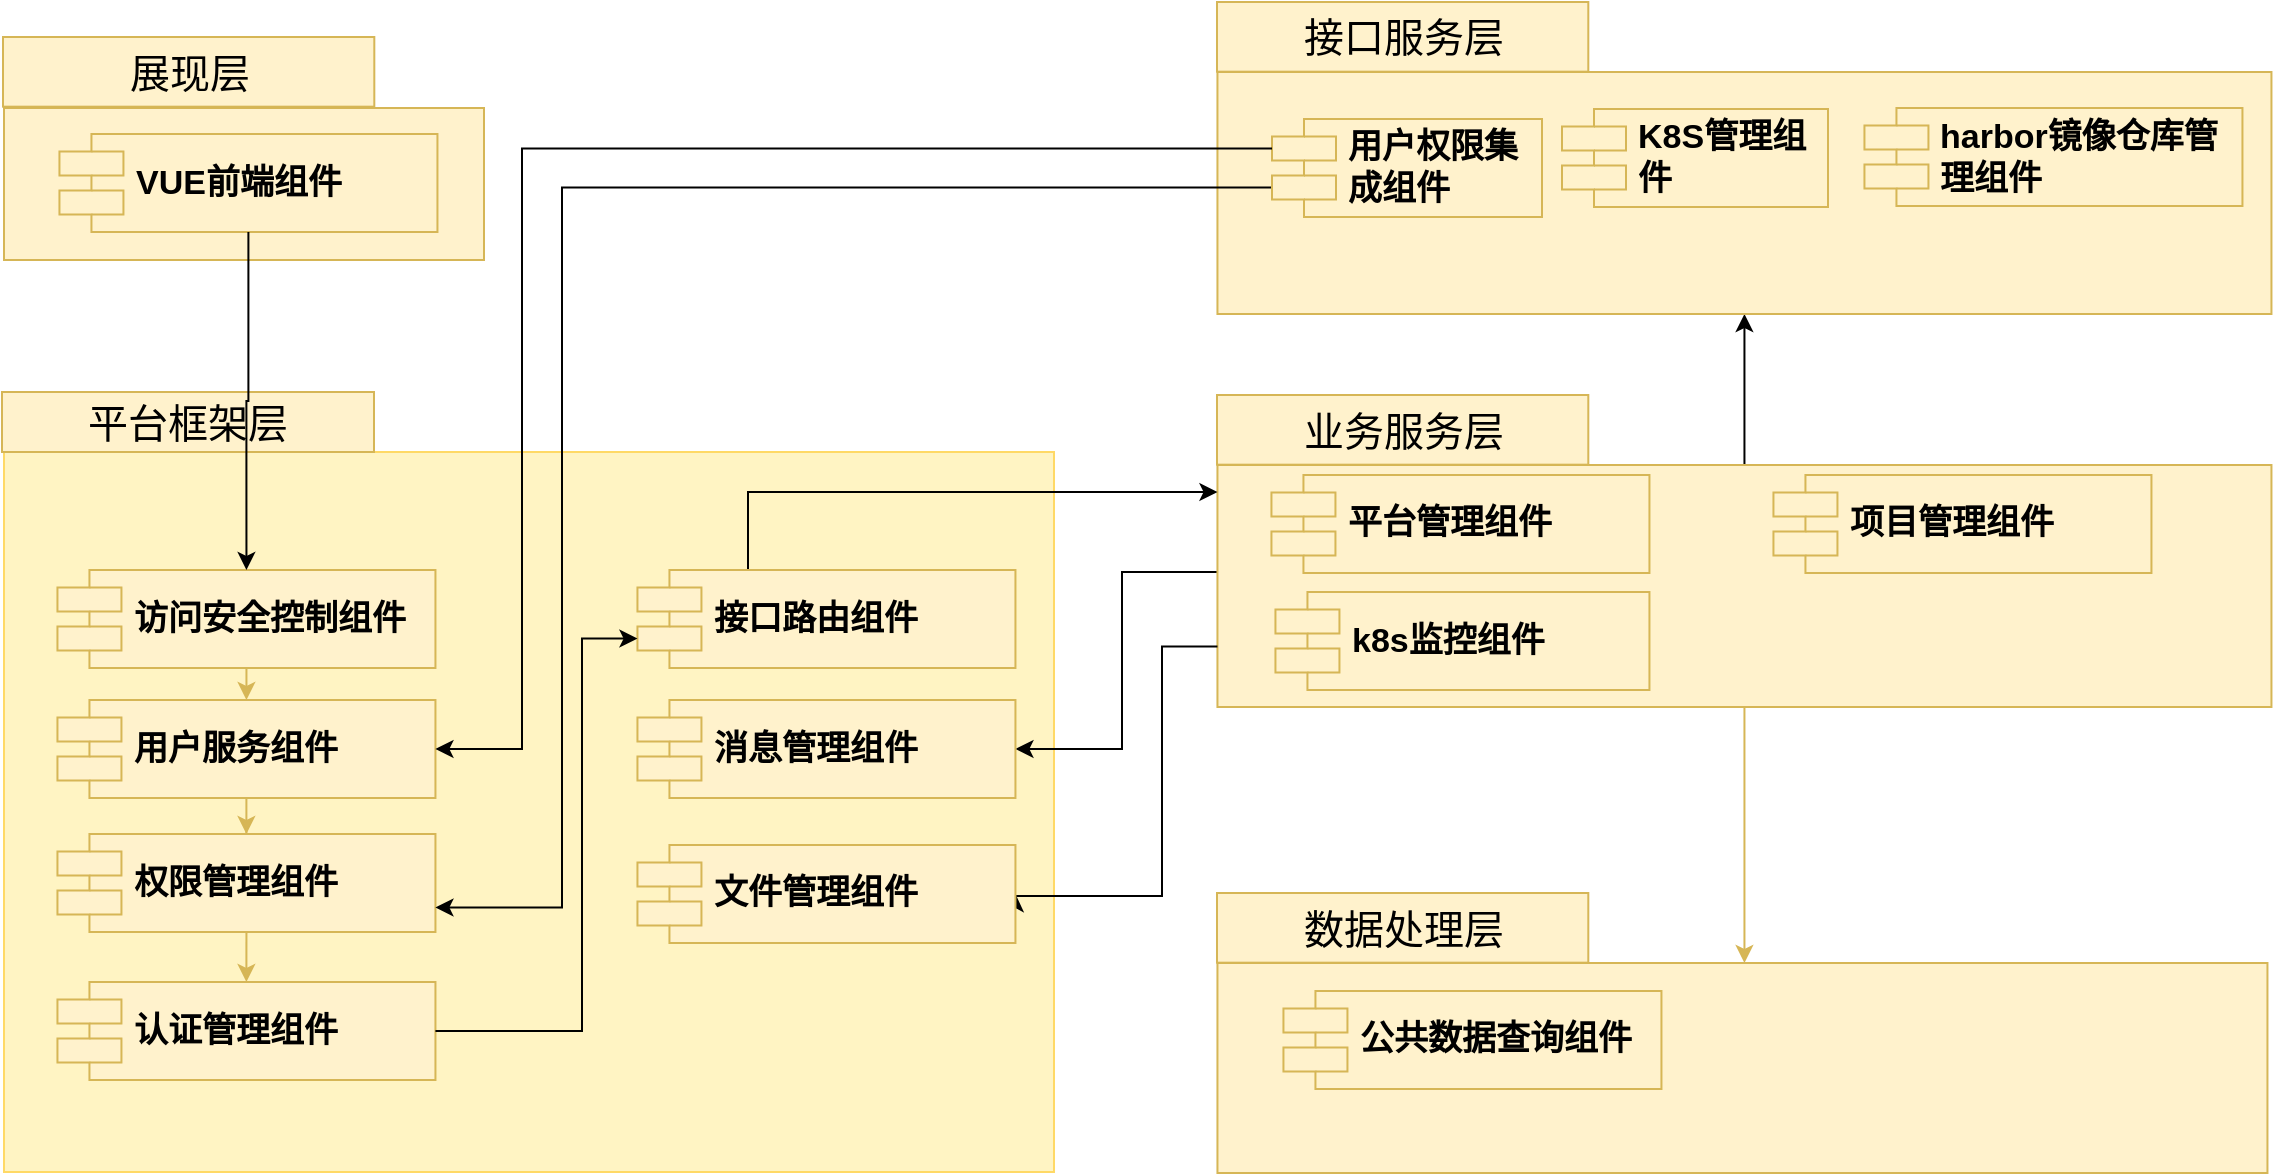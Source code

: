<mxfile version="10.8.4" type="github"><diagram id="-wTjD4oe3FD228scpWiL" name="Page-1"><mxGraphModel dx="1297" dy="738" grid="0" gridSize="10" guides="1" tooltips="1" connect="1" arrows="1" fold="1" page="0" pageScale="1" pageWidth="827" pageHeight="1169" math="0" shadow="0"><root><mxCell id="0"/><mxCell id="1" parent="0"/><mxCell id="82XkoM7QolRVMnI5QPGI-32" value="" style="rounded=0;whiteSpace=wrap;html=1;fillColor=#fff2cc;strokeColor=#d6b656;" vertex="1" parent="1"><mxGeometry x="121" y="388" width="240" height="76" as="geometry"/></mxCell><mxCell id="82XkoM7QolRVMnI5QPGI-33" value="展现层" style="rounded=0;whiteSpace=wrap;html=1;fontSize=20;fillColor=#fff2cc;strokeColor=#d6b656;" vertex="1" parent="1"><mxGeometry x="120.5" y="352.5" width="185.654" height="34.834" as="geometry"/></mxCell><mxCell id="82XkoM7QolRVMnI5QPGI-34" value="VUE前端组件" style="shape=component;align=left;spacingLeft=36;whiteSpace=wrap;html=1;fontSize=17;fontStyle=1;fillColor=#fff2cc;strokeColor=#d6b656;" vertex="1" parent="1"><mxGeometry x="148.726" y="401" width="189" height="49" as="geometry"/></mxCell><mxCell id="82XkoM7QolRVMnI5QPGI-35" value="" style="rounded=0;whiteSpace=wrap;html=1;strokeColor=#FFD966;fillColor=#FFF4C3;" vertex="1" parent="1"><mxGeometry x="121" y="560" width="525" height="360" as="geometry"/></mxCell><mxCell id="82XkoM7QolRVMnI5QPGI-36" value="平台框架层" style="rounded=0;whiteSpace=wrap;html=1;fontSize=20;fillColor=#fff2cc;strokeColor=#d6b656;" vertex="1" parent="1"><mxGeometry x="120" y="530" width="186" height="30" as="geometry"/></mxCell><mxCell id="82XkoM7QolRVMnI5QPGI-37" value="访问安全控制组件" style="shape=component;align=left;spacingLeft=36;whiteSpace=wrap;html=1;fontSize=17;fontStyle=1;fillColor=#fff2cc;strokeColor=#d6b656;" vertex="1" parent="1"><mxGeometry x="147.726" y="619" width="189" height="49" as="geometry"/></mxCell><mxCell id="82XkoM7QolRVMnI5QPGI-39" value="" style="edgeStyle=orthogonalEdgeStyle;rounded=0;html=1;jettySize=auto;orthogonalLoop=1;fontSize=20;entryX=1;entryY=0.5;" edge="1" parent="1" source="82XkoM7QolRVMnI5QPGI-41" target="82XkoM7QolRVMnI5QPGI-58"><mxGeometry relative="1" as="geometry"><mxPoint x="726.726" y="627.5" as="sourcePoint"/><mxPoint x="727.726" y="1101" as="targetPoint"/><Array as="points"><mxPoint x="680" y="620"/><mxPoint x="680" y="708"/></Array></mxGeometry></mxCell><mxCell id="82XkoM7QolRVMnI5QPGI-40" value="" style="edgeStyle=orthogonalEdgeStyle;rounded=0;html=1;jettySize=auto;orthogonalLoop=1;fontSize=20;fillColor=#fff2cc;strokeColor=#d6b656;" edge="1" parent="1" source="82XkoM7QolRVMnI5QPGI-41" target="82XkoM7QolRVMnI5QPGI-44"><mxGeometry relative="1" as="geometry"><Array as="points"><mxPoint x="990.726" y="678"/><mxPoint x="990.726" y="678"/></Array></mxGeometry></mxCell><mxCell id="82XkoM7QolRVMnI5QPGI-88" style="edgeStyle=orthogonalEdgeStyle;rounded=0;orthogonalLoop=1;jettySize=auto;html=1;exitX=0.5;exitY=0;exitDx=0;exitDy=0;entryX=0.5;entryY=1;entryDx=0;entryDy=0;strokeColor=#000000;" edge="1" parent="1" source="82XkoM7QolRVMnI5QPGI-41" target="82XkoM7QolRVMnI5QPGI-69"><mxGeometry relative="1" as="geometry"/></mxCell><mxCell id="82XkoM7QolRVMnI5QPGI-41" value="" style="rounded=0;whiteSpace=wrap;html=1;fillColor=#fff2cc;strokeColor=#d6b656;" vertex="1" parent="1"><mxGeometry x="727.726" y="566.5" width="527" height="121" as="geometry"/></mxCell><mxCell id="82XkoM7QolRVMnI5QPGI-42" value="业务服务层" style="rounded=0;whiteSpace=wrap;html=1;fontSize=20;fillColor=#fff2cc;strokeColor=#d6b656;" vertex="1" parent="1"><mxGeometry x="727.5" y="531.5" width="185.654" height="34.834" as="geometry"/></mxCell><mxCell id="82XkoM7QolRVMnI5QPGI-43" value="平台管理组件" style="shape=component;align=left;spacingLeft=36;whiteSpace=wrap;html=1;fontSize=17;fontStyle=1;fillColor=#fff2cc;strokeColor=#d6b656;" vertex="1" parent="1"><mxGeometry x="754.726" y="571.5" width="189" height="49" as="geometry"/></mxCell><mxCell id="82XkoM7QolRVMnI5QPGI-44" value="" style="rounded=0;whiteSpace=wrap;html=1;fillColor=#fff2cc;strokeColor=#d6b656;" vertex="1" parent="1"><mxGeometry x="727.726" y="815.5" width="525" height="105" as="geometry"/></mxCell><mxCell id="82XkoM7QolRVMnI5QPGI-45" value="数据处理层" style="rounded=0;whiteSpace=wrap;html=1;fontSize=20;fillColor=#fff2cc;strokeColor=#d6b656;" vertex="1" parent="1"><mxGeometry x="727.5" y="780.5" width="185.654" height="34.834" as="geometry"/></mxCell><mxCell id="82XkoM7QolRVMnI5QPGI-46" value="公共数据查询组件" style="shape=component;align=left;spacingLeft=36;whiteSpace=wrap;html=1;fontSize=17;fontStyle=1;fillColor=#fff2cc;strokeColor=#d6b656;" vertex="1" parent="1"><mxGeometry x="760.726" y="829.5" width="189" height="49" as="geometry"/></mxCell><mxCell id="82XkoM7QolRVMnI5QPGI-47" value="项目管理组件" style="shape=component;align=left;spacingLeft=36;whiteSpace=wrap;html=1;fontSize=17;fontStyle=1;fillColor=#fff2cc;strokeColor=#d6b656;" vertex="1" parent="1"><mxGeometry x="1005.726" y="571.5" width="189" height="49" as="geometry"/></mxCell><mxCell id="82XkoM7QolRVMnI5QPGI-48" value="" style="edgeStyle=orthogonalEdgeStyle;rounded=0;html=1;jettySize=auto;orthogonalLoop=1;fontSize=20;exitX=0.5;exitY=0;" edge="1" parent="1" source="82XkoM7QolRVMnI5QPGI-49" target="82XkoM7QolRVMnI5QPGI-41"><mxGeometry relative="1" as="geometry"><mxPoint x="666.726" y="643.5" as="targetPoint"/><Array as="points"><mxPoint x="493" y="580"/></Array></mxGeometry></mxCell><mxCell id="82XkoM7QolRVMnI5QPGI-49" value="接口路由组件" style="shape=component;align=left;spacingLeft=36;whiteSpace=wrap;html=1;fontSize=17;fontStyle=1;fillColor=#fff2cc;strokeColor=#d6b656;" vertex="1" parent="1"><mxGeometry x="437.726" y="619" width="189" height="49" as="geometry"/></mxCell><mxCell id="82XkoM7QolRVMnI5QPGI-50" value="" style="edgeStyle=orthogonalEdgeStyle;rounded=0;html=1;jettySize=auto;orthogonalLoop=1;fontSize=20;fillColor=#fff2cc;strokeColor=#d6b656;" edge="1" parent="1" source="82XkoM7QolRVMnI5QPGI-51" target="82XkoM7QolRVMnI5QPGI-53"><mxGeometry relative="1" as="geometry"><mxPoint x="242.226" y="813" as="targetPoint"/></mxGeometry></mxCell><mxCell id="82XkoM7QolRVMnI5QPGI-51" value="用户服务组件" style="shape=component;align=left;spacingLeft=36;whiteSpace=wrap;html=1;fontSize=17;fontStyle=1;fillColor=#fff2cc;strokeColor=#d6b656;" vertex="1" parent="1"><mxGeometry x="147.726" y="684" width="189" height="49" as="geometry"/></mxCell><mxCell id="82XkoM7QolRVMnI5QPGI-53" value="权限管理组件" style="shape=component;align=left;spacingLeft=36;whiteSpace=wrap;html=1;fontSize=17;fontStyle=1;fillColor=#fff2cc;strokeColor=#d6b656;" vertex="1" parent="1"><mxGeometry x="147.726" y="751" width="189" height="49" as="geometry"/></mxCell><mxCell id="82XkoM7QolRVMnI5QPGI-57" value="认证管理组件" style="shape=component;align=left;spacingLeft=36;whiteSpace=wrap;html=1;fontSize=17;fontStyle=1;fillColor=#fff2cc;strokeColor=#d6b656;" vertex="1" parent="1"><mxGeometry x="147.726" y="825" width="189" height="49" as="geometry"/></mxCell><mxCell id="82XkoM7QolRVMnI5QPGI-58" value="消息管理组件" style="shape=component;align=left;spacingLeft=36;whiteSpace=wrap;html=1;fontSize=17;fontStyle=1;fillColor=#fff2cc;strokeColor=#d6b656;" vertex="1" parent="1"><mxGeometry x="437.726" y="684" width="189" height="49" as="geometry"/></mxCell><mxCell id="82XkoM7QolRVMnI5QPGI-60" value="" style="rounded=0;html=1;jettySize=auto;orthogonalLoop=1;fontSize=20;entryX=1;entryY=0.5;exitX=0;exitY=0.75;edgeStyle=orthogonalEdgeStyle;" edge="1" parent="1" source="82XkoM7QolRVMnI5QPGI-41" target="82XkoM7QolRVMnI5QPGI-61"><mxGeometry relative="1" as="geometry"><mxPoint x="492.726" y="1010.5" as="sourcePoint"/><mxPoint x="527.726" y="983.5" as="targetPoint"/><Array as="points"><mxPoint x="700" y="657"/><mxPoint x="700" y="782"/></Array></mxGeometry></mxCell><mxCell id="82XkoM7QolRVMnI5QPGI-61" value="文件管理组件" style="shape=component;align=left;spacingLeft=36;whiteSpace=wrap;html=1;fontSize=17;fontStyle=1;fillColor=#fff2cc;strokeColor=#d6b656;" vertex="1" parent="1"><mxGeometry x="437.726" y="756.5" width="189" height="49" as="geometry"/></mxCell><mxCell id="82XkoM7QolRVMnI5QPGI-63" value="" style="edgeStyle=orthogonalEdgeStyle;rounded=0;html=1;jettySize=auto;orthogonalLoop=1;fontSize=20;entryX=0.5;entryY=0;" edge="1" parent="1" source="82XkoM7QolRVMnI5QPGI-34" target="82XkoM7QolRVMnI5QPGI-37"><mxGeometry relative="1" as="geometry"><mxPoint x="241.226" y="620" as="targetPoint"/></mxGeometry></mxCell><mxCell id="82XkoM7QolRVMnI5QPGI-64" value="" style="edgeStyle=orthogonalEdgeStyle;rounded=0;html=1;jettySize=auto;orthogonalLoop=1;fontSize=20;entryX=0.5;entryY=0;exitX=0.5;exitY=1;fillColor=#fff2cc;strokeColor=#d6b656;" edge="1" parent="1" source="82XkoM7QolRVMnI5QPGI-37" target="82XkoM7QolRVMnI5QPGI-51"><mxGeometry relative="1" as="geometry"><mxPoint x="242.726" y="668.5" as="sourcePoint"/><mxPoint x="252.726" y="629.5" as="targetPoint"/></mxGeometry></mxCell><mxCell id="82XkoM7QolRVMnI5QPGI-65" value="" style="edgeStyle=orthogonalEdgeStyle;rounded=0;html=1;jettySize=auto;orthogonalLoop=1;fontSize=20;exitX=0.5;exitY=1;fillColor=#fff2cc;strokeColor=#d6b656;" edge="1" parent="1" source="82XkoM7QolRVMnI5QPGI-53" target="82XkoM7QolRVMnI5QPGI-57"><mxGeometry relative="1" as="geometry"><mxPoint x="252.319" y="743" as="sourcePoint"/><mxPoint x="252.319" y="761" as="targetPoint"/></mxGeometry></mxCell><mxCell id="82XkoM7QolRVMnI5QPGI-66" value="" style="edgeStyle=orthogonalEdgeStyle;rounded=0;html=1;jettySize=auto;orthogonalLoop=1;fontSize=20;exitX=1;exitY=0.5;entryX=0;entryY=0.7;fillColor=#fff2cc;strokeColor=#000000;" edge="1" parent="1" source="82XkoM7QolRVMnI5QPGI-57" target="82XkoM7QolRVMnI5QPGI-49"><mxGeometry relative="1" as="geometry"><mxPoint x="252.002" y="884" as="sourcePoint"/><mxPoint x="252.002" y="906" as="targetPoint"/><Array as="points"><mxPoint x="410" y="850"/><mxPoint x="410" y="653"/></Array></mxGeometry></mxCell><mxCell id="82XkoM7QolRVMnI5QPGI-67" value="k8s监控组件" style="shape=component;align=left;spacingLeft=36;whiteSpace=wrap;html=1;fontSize=17;fontStyle=1;fillColor=#fff2cc;strokeColor=#d6b656;" vertex="1" parent="1"><mxGeometry x="756.726" y="630" width="187" height="49" as="geometry"/></mxCell><mxCell id="82XkoM7QolRVMnI5QPGI-69" value="" style="rounded=0;whiteSpace=wrap;html=1;fillColor=#fff2cc;strokeColor=#d6b656;" vertex="1" parent="1"><mxGeometry x="727.726" y="370" width="527" height="121" as="geometry"/></mxCell><mxCell id="82XkoM7QolRVMnI5QPGI-70" value="接口服务层" style="rounded=0;whiteSpace=wrap;html=1;fontSize=20;fillColor=#fff2cc;strokeColor=#d6b656;" vertex="1" parent="1"><mxGeometry x="727.5" y="335" width="185.654" height="34.834" as="geometry"/></mxCell><mxCell id="82XkoM7QolRVMnI5QPGI-71" value="K8S管理组件" style="shape=component;align=left;spacingLeft=36;whiteSpace=wrap;html=1;fontSize=17;fontStyle=1;fillColor=#fff2cc;strokeColor=#d6b656;" vertex="1" parent="1"><mxGeometry x="900" y="388.5" width="133" height="49" as="geometry"/></mxCell><mxCell id="82XkoM7QolRVMnI5QPGI-73" value="harbor镜像仓库管理组件" style="shape=component;align=left;spacingLeft=36;whiteSpace=wrap;html=1;fontSize=17;fontStyle=1;fillColor=#fff2cc;strokeColor=#d6b656;" vertex="1" parent="1"><mxGeometry x="1051.226" y="388" width="189" height="49" as="geometry"/></mxCell><mxCell id="82XkoM7QolRVMnI5QPGI-84" style="edgeStyle=orthogonalEdgeStyle;rounded=0;orthogonalLoop=1;jettySize=auto;html=1;exitX=0;exitY=0.7;exitDx=0;exitDy=0;entryX=1;entryY=0.75;entryDx=0;entryDy=0;" edge="1" parent="1" source="82XkoM7QolRVMnI5QPGI-74" target="82XkoM7QolRVMnI5QPGI-53"><mxGeometry relative="1" as="geometry"><Array as="points"><mxPoint x="400" y="428"/><mxPoint x="400" y="788"/></Array></mxGeometry></mxCell><mxCell id="82XkoM7QolRVMnI5QPGI-74" value="用户权限集成组件" style="shape=component;align=left;spacingLeft=36;whiteSpace=wrap;html=1;fontSize=17;fontStyle=1;fillColor=#fff2cc;strokeColor=#d6b656;" vertex="1" parent="1"><mxGeometry x="755" y="393.5" width="135" height="49" as="geometry"/></mxCell><mxCell id="82XkoM7QolRVMnI5QPGI-82" style="edgeStyle=orthogonalEdgeStyle;rounded=0;orthogonalLoop=1;jettySize=auto;html=1;exitX=0;exitY=0.3;exitDx=0;exitDy=0;entryX=1;entryY=0.5;entryDx=0;entryDy=0;" edge="1" parent="1" source="82XkoM7QolRVMnI5QPGI-74" target="82XkoM7QolRVMnI5QPGI-51"><mxGeometry relative="1" as="geometry"><Array as="points"><mxPoint x="380" y="408"/><mxPoint x="380" y="708"/></Array></mxGeometry></mxCell></root></mxGraphModel></diagram></mxfile>